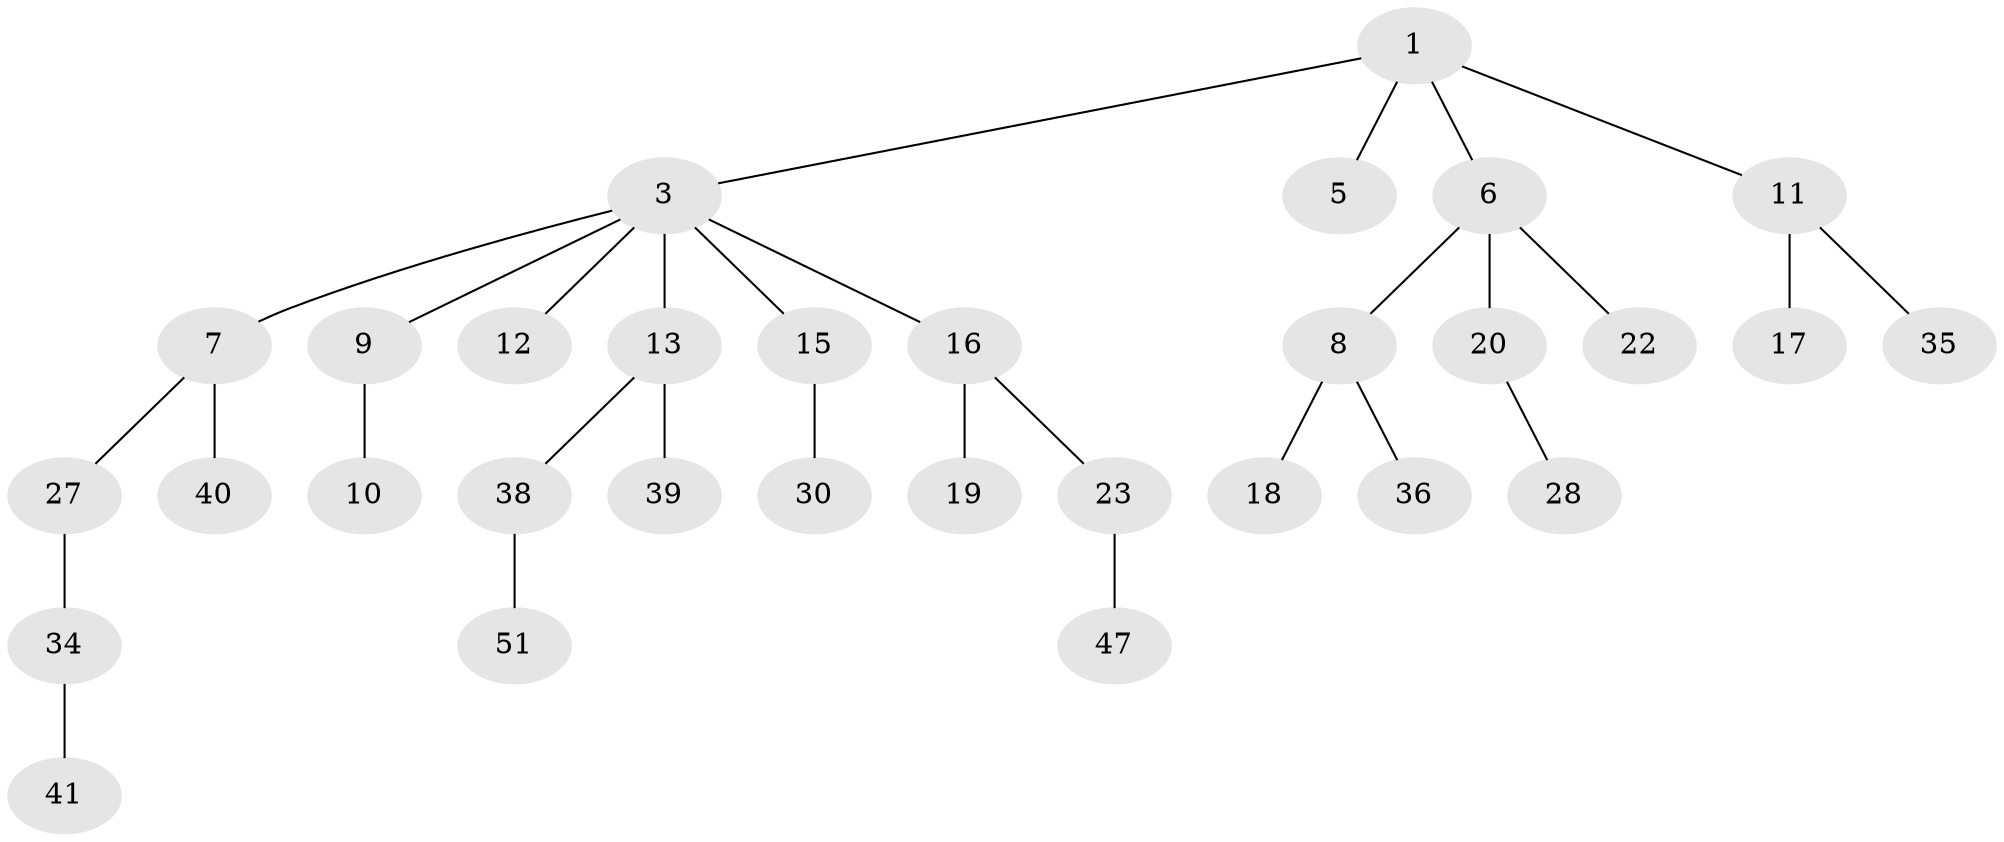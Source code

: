// original degree distribution, {3: 0.19230769230769232, 5: 0.019230769230769232, 4: 0.057692307692307696, 2: 0.3269230769230769, 1: 0.40384615384615385}
// Generated by graph-tools (version 1.1) at 2025/19/03/04/25 18:19:16]
// undirected, 31 vertices, 30 edges
graph export_dot {
graph [start="1"]
  node [color=gray90,style=filled];
  1 [super="+2"];
  3 [super="+4"];
  5 [super="+14"];
  6;
  7 [super="+21"];
  8;
  9;
  10 [super="+44"];
  11;
  12 [super="+26+33"];
  13 [super="+50+24"];
  15;
  16;
  17;
  18 [super="+46"];
  19;
  20;
  22;
  23 [super="+31"];
  27 [super="+52+29"];
  28;
  30;
  34 [super="+37"];
  35;
  36;
  38;
  39 [super="+49"];
  40 [super="+42"];
  41;
  47;
  51;
  1 -- 6;
  1 -- 11;
  1 -- 3;
  1 -- 5;
  3 -- 12;
  3 -- 13;
  3 -- 16;
  3 -- 9;
  3 -- 7;
  3 -- 15;
  6 -- 8;
  6 -- 20;
  6 -- 22;
  7 -- 27;
  7 -- 40;
  8 -- 18;
  8 -- 36;
  9 -- 10;
  11 -- 17;
  11 -- 35;
  13 -- 38;
  13 -- 39;
  15 -- 30;
  16 -- 19;
  16 -- 23;
  20 -- 28;
  23 -- 47;
  27 -- 34;
  34 -- 41;
  38 -- 51;
}
